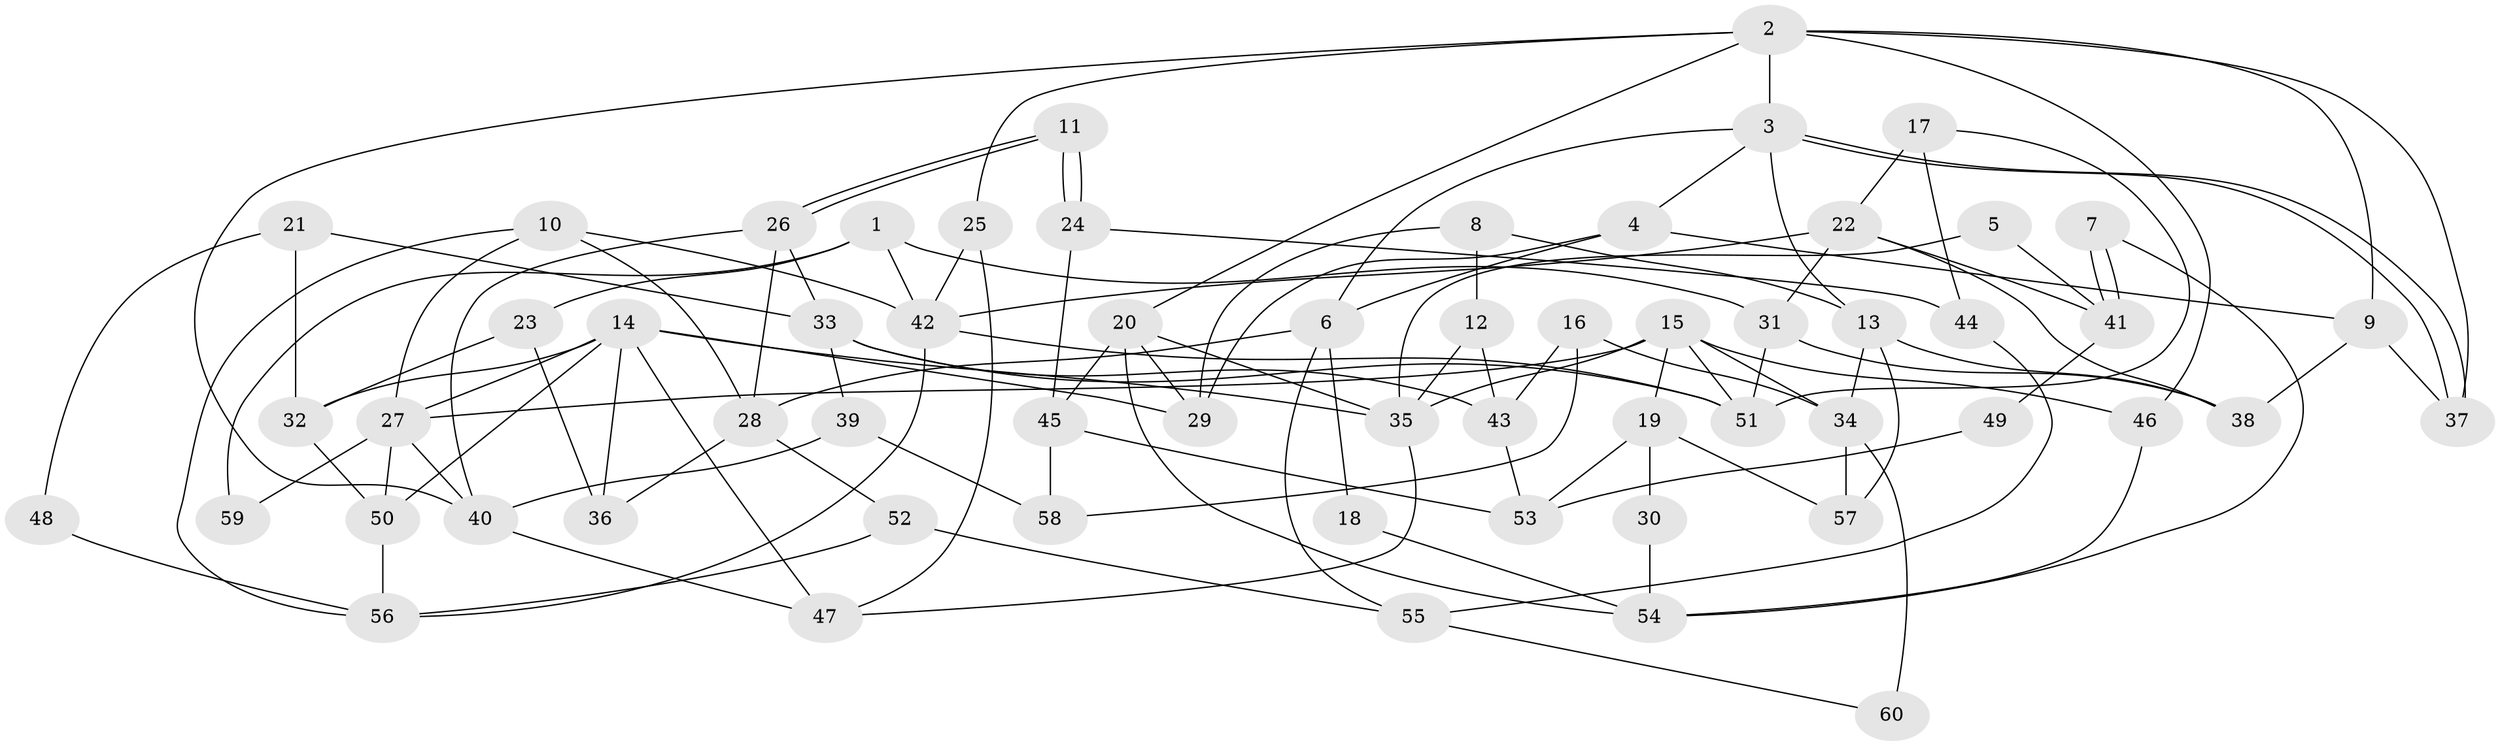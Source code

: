 // coarse degree distribution, {9: 0.03333333333333333, 5: 0.16666666666666666, 4: 0.26666666666666666, 7: 0.06666666666666667, 10: 0.03333333333333333, 2: 0.2, 3: 0.13333333333333333, 6: 0.06666666666666667, 8: 0.03333333333333333}
// Generated by graph-tools (version 1.1) at 2025/51/03/04/25 22:51:15]
// undirected, 60 vertices, 120 edges
graph export_dot {
  node [color=gray90,style=filled];
  1;
  2;
  3;
  4;
  5;
  6;
  7;
  8;
  9;
  10;
  11;
  12;
  13;
  14;
  15;
  16;
  17;
  18;
  19;
  20;
  21;
  22;
  23;
  24;
  25;
  26;
  27;
  28;
  29;
  30;
  31;
  32;
  33;
  34;
  35;
  36;
  37;
  38;
  39;
  40;
  41;
  42;
  43;
  44;
  45;
  46;
  47;
  48;
  49;
  50;
  51;
  52;
  53;
  54;
  55;
  56;
  57;
  58;
  59;
  60;
  1 -- 31;
  1 -- 42;
  1 -- 23;
  1 -- 59;
  2 -- 37;
  2 -- 3;
  2 -- 9;
  2 -- 20;
  2 -- 25;
  2 -- 40;
  2 -- 46;
  3 -- 4;
  3 -- 37;
  3 -- 37;
  3 -- 6;
  3 -- 13;
  4 -- 6;
  4 -- 29;
  4 -- 9;
  5 -- 35;
  5 -- 41;
  6 -- 28;
  6 -- 18;
  6 -- 55;
  7 -- 41;
  7 -- 41;
  7 -- 54;
  8 -- 13;
  8 -- 29;
  8 -- 12;
  9 -- 37;
  9 -- 38;
  10 -- 28;
  10 -- 56;
  10 -- 27;
  10 -- 42;
  11 -- 26;
  11 -- 26;
  11 -- 24;
  11 -- 24;
  12 -- 35;
  12 -- 43;
  13 -- 38;
  13 -- 34;
  13 -- 57;
  14 -- 27;
  14 -- 47;
  14 -- 29;
  14 -- 32;
  14 -- 35;
  14 -- 36;
  14 -- 50;
  15 -- 27;
  15 -- 51;
  15 -- 19;
  15 -- 34;
  15 -- 35;
  15 -- 46;
  16 -- 43;
  16 -- 34;
  16 -- 58;
  17 -- 44;
  17 -- 22;
  17 -- 51;
  18 -- 54;
  19 -- 57;
  19 -- 30;
  19 -- 53;
  20 -- 35;
  20 -- 29;
  20 -- 45;
  20 -- 54;
  21 -- 32;
  21 -- 33;
  21 -- 48;
  22 -- 42;
  22 -- 38;
  22 -- 31;
  22 -- 41;
  23 -- 32;
  23 -- 36;
  24 -- 45;
  24 -- 44;
  25 -- 47;
  25 -- 42;
  26 -- 33;
  26 -- 28;
  26 -- 40;
  27 -- 40;
  27 -- 50;
  27 -- 59;
  28 -- 36;
  28 -- 52;
  30 -- 54;
  31 -- 51;
  31 -- 38;
  32 -- 50;
  33 -- 51;
  33 -- 39;
  33 -- 43;
  34 -- 57;
  34 -- 60;
  35 -- 47;
  39 -- 58;
  39 -- 40;
  40 -- 47;
  41 -- 49;
  42 -- 51;
  42 -- 56;
  43 -- 53;
  44 -- 55;
  45 -- 53;
  45 -- 58;
  46 -- 54;
  48 -- 56;
  49 -- 53;
  50 -- 56;
  52 -- 56;
  52 -- 55;
  55 -- 60;
}
